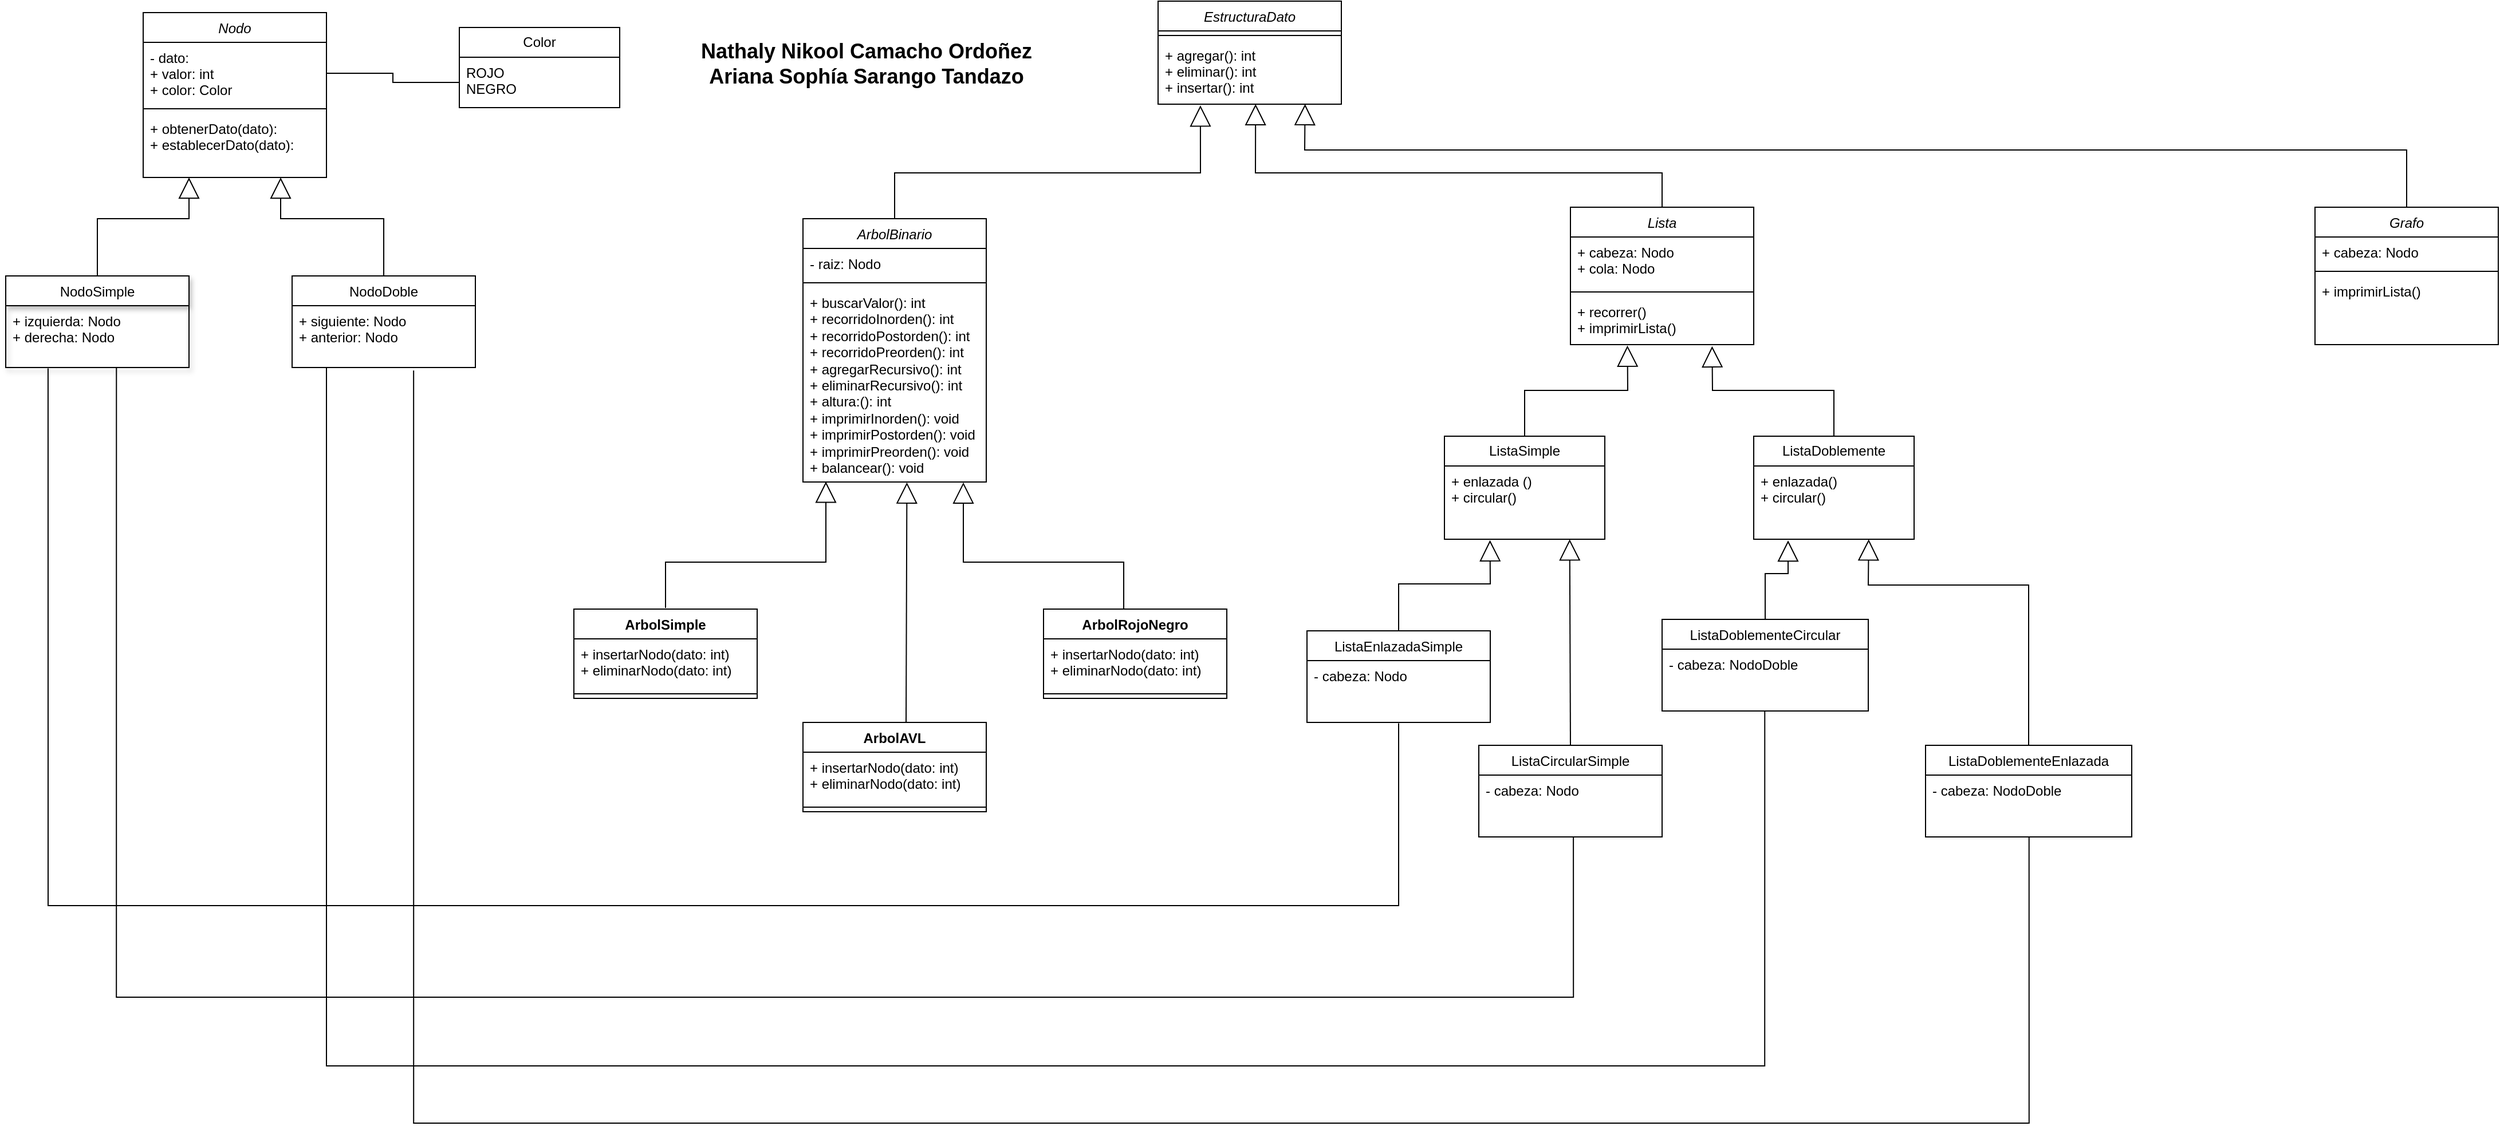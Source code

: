 <mxfile version="24.5.4" type="github">
  <diagram id="C5RBs43oDa-KdzZeNtuy" name="Page-1">
    <mxGraphModel dx="623" dy="361" grid="1" gridSize="10" guides="1" tooltips="1" connect="1" arrows="1" fold="1" page="1" pageScale="1" pageWidth="827" pageHeight="1169" math="0" shadow="0">
      <root>
        <mxCell id="WIyWlLk6GJQsqaUBKTNV-0" />
        <mxCell id="WIyWlLk6GJQsqaUBKTNV-1" parent="WIyWlLk6GJQsqaUBKTNV-0" />
        <mxCell id="zkfFHV4jXpPFQw0GAbJ--0" value="EstructuraDato" style="swimlane;fontStyle=2;align=center;verticalAlign=top;childLayout=stackLayout;horizontal=1;startSize=26;horizontalStack=0;resizeParent=1;resizeLast=0;collapsible=1;marginBottom=0;rounded=0;shadow=0;strokeWidth=1;" parent="WIyWlLk6GJQsqaUBKTNV-1" vertex="1">
          <mxGeometry x="1010" y="10" width="160" height="90" as="geometry">
            <mxRectangle x="230" y="140" width="160" height="26" as="alternateBounds" />
          </mxGeometry>
        </mxCell>
        <mxCell id="DncJ9CUcUolEmfU4vxdp-8" value="" style="line;strokeWidth=1;fillColor=none;align=left;verticalAlign=middle;spacingTop=-1;spacingLeft=3;spacingRight=3;rotatable=0;labelPosition=right;points=[];portConstraint=eastwest;strokeColor=inherit;" parent="zkfFHV4jXpPFQw0GAbJ--0" vertex="1">
          <mxGeometry y="26" width="160" height="8" as="geometry" />
        </mxCell>
        <mxCell id="zkfFHV4jXpPFQw0GAbJ--1" value="+ agregar(): int&#xa;+ eliminar(): int&#xa;+ insertar(): int" style="text;align=left;verticalAlign=top;spacingLeft=4;spacingRight=4;overflow=hidden;rotatable=0;points=[[0,0.5],[1,0.5]];portConstraint=eastwest;" parent="zkfFHV4jXpPFQw0GAbJ--0" vertex="1">
          <mxGeometry y="34" width="160" height="56" as="geometry" />
        </mxCell>
        <mxCell id="zkfFHV4jXpPFQw0GAbJ--6" value="NodoSimple" style="swimlane;fontStyle=0;align=center;verticalAlign=top;childLayout=stackLayout;horizontal=1;startSize=26;horizontalStack=0;resizeParent=1;resizeLast=0;collapsible=1;marginBottom=0;rounded=0;shadow=1;strokeWidth=1;" parent="WIyWlLk6GJQsqaUBKTNV-1" vertex="1">
          <mxGeometry x="4" y="250" width="160" height="80" as="geometry">
            <mxRectangle x="130" y="380" width="160" height="26" as="alternateBounds" />
          </mxGeometry>
        </mxCell>
        <mxCell id="zkfFHV4jXpPFQw0GAbJ--7" value="+ izquierda: Nodo&#xa;+ derecha: Nodo" style="text;align=left;verticalAlign=top;spacingLeft=4;spacingRight=4;overflow=hidden;rotatable=0;points=[[0,0.5],[1,0.5]];portConstraint=eastwest;" parent="zkfFHV4jXpPFQw0GAbJ--6" vertex="1">
          <mxGeometry y="26" width="160" height="54" as="geometry" />
        </mxCell>
        <mxCell id="DncJ9CUcUolEmfU4vxdp-2" value="NodoDoble" style="swimlane;fontStyle=0;align=center;verticalAlign=top;childLayout=stackLayout;horizontal=1;startSize=26;horizontalStack=0;resizeParent=1;resizeLast=0;collapsible=1;marginBottom=0;rounded=0;shadow=0;strokeWidth=1;" parent="WIyWlLk6GJQsqaUBKTNV-1" vertex="1">
          <mxGeometry x="254" y="250" width="160" height="80" as="geometry">
            <mxRectangle x="130" y="380" width="160" height="26" as="alternateBounds" />
          </mxGeometry>
        </mxCell>
        <mxCell id="DncJ9CUcUolEmfU4vxdp-3" value="+ siguiente: Nodo&#xa;+ anterior: Nodo" style="text;align=left;verticalAlign=top;spacingLeft=4;spacingRight=4;overflow=hidden;rotatable=0;points=[[0,0.5],[1,0.5]];portConstraint=eastwest;" parent="DncJ9CUcUolEmfU4vxdp-2" vertex="1">
          <mxGeometry y="26" width="160" height="54" as="geometry" />
        </mxCell>
        <mxCell id="DncJ9CUcUolEmfU4vxdp-9" value="ListaEnlazadaSimple" style="swimlane;fontStyle=0;align=center;verticalAlign=top;childLayout=stackLayout;horizontal=1;startSize=26;horizontalStack=0;resizeParent=1;resizeLast=0;collapsible=1;marginBottom=0;rounded=0;shadow=0;strokeWidth=1;" parent="WIyWlLk6GJQsqaUBKTNV-1" vertex="1">
          <mxGeometry x="1140" y="560" width="160" height="80" as="geometry">
            <mxRectangle x="130" y="380" width="160" height="26" as="alternateBounds" />
          </mxGeometry>
        </mxCell>
        <mxCell id="DncJ9CUcUolEmfU4vxdp-10" value="- cabeza: Nodo" style="text;align=left;verticalAlign=top;spacingLeft=4;spacingRight=4;overflow=hidden;rotatable=0;points=[[0,0.5],[1,0.5]];portConstraint=eastwest;" parent="DncJ9CUcUolEmfU4vxdp-9" vertex="1">
          <mxGeometry y="26" width="160" height="54" as="geometry" />
        </mxCell>
        <mxCell id="DncJ9CUcUolEmfU4vxdp-11" value="ListaDoblementeEnlazada" style="swimlane;fontStyle=0;align=center;verticalAlign=top;childLayout=stackLayout;horizontal=1;startSize=26;horizontalStack=0;resizeParent=1;resizeLast=0;collapsible=1;marginBottom=0;rounded=0;shadow=0;strokeWidth=1;" parent="WIyWlLk6GJQsqaUBKTNV-1" vertex="1">
          <mxGeometry x="1680" y="660" width="180" height="80" as="geometry">
            <mxRectangle x="130" y="380" width="160" height="26" as="alternateBounds" />
          </mxGeometry>
        </mxCell>
        <mxCell id="DncJ9CUcUolEmfU4vxdp-12" value="- cabeza: NodoDoble" style="text;align=left;verticalAlign=top;spacingLeft=4;spacingRight=4;overflow=hidden;rotatable=0;points=[[0,0.5],[1,0.5]];portConstraint=eastwest;" parent="DncJ9CUcUolEmfU4vxdp-11" vertex="1">
          <mxGeometry y="26" width="180" height="54" as="geometry" />
        </mxCell>
        <mxCell id="DncJ9CUcUolEmfU4vxdp-13" value="ListaDoblementeCircular" style="swimlane;fontStyle=0;align=center;verticalAlign=top;childLayout=stackLayout;horizontal=1;startSize=26;horizontalStack=0;resizeParent=1;resizeLast=0;collapsible=1;marginBottom=0;rounded=0;shadow=0;strokeWidth=1;" parent="WIyWlLk6GJQsqaUBKTNV-1" vertex="1">
          <mxGeometry x="1450" y="550" width="180" height="80" as="geometry">
            <mxRectangle x="130" y="380" width="160" height="26" as="alternateBounds" />
          </mxGeometry>
        </mxCell>
        <mxCell id="DncJ9CUcUolEmfU4vxdp-14" value="- cabeza: NodoDoble" style="text;align=left;verticalAlign=top;spacingLeft=4;spacingRight=4;overflow=hidden;rotatable=0;points=[[0,0.5],[1,0.5]];portConstraint=eastwest;" parent="DncJ9CUcUolEmfU4vxdp-13" vertex="1">
          <mxGeometry y="26" width="180" height="54" as="geometry" />
        </mxCell>
        <mxCell id="DncJ9CUcUolEmfU4vxdp-15" value="ListaCircularSimple" style="swimlane;fontStyle=0;align=center;verticalAlign=top;childLayout=stackLayout;horizontal=1;startSize=26;horizontalStack=0;resizeParent=1;resizeLast=0;collapsible=1;marginBottom=0;rounded=0;shadow=0;strokeWidth=1;" parent="WIyWlLk6GJQsqaUBKTNV-1" vertex="1">
          <mxGeometry x="1290" y="660" width="160" height="80" as="geometry">
            <mxRectangle x="130" y="380" width="160" height="26" as="alternateBounds" />
          </mxGeometry>
        </mxCell>
        <mxCell id="DncJ9CUcUolEmfU4vxdp-16" value="- cabeza: Nodo" style="text;align=left;verticalAlign=top;spacingLeft=4;spacingRight=4;overflow=hidden;rotatable=0;points=[[0,0.5],[1,0.5]];portConstraint=eastwest;" parent="DncJ9CUcUolEmfU4vxdp-15" vertex="1">
          <mxGeometry y="26" width="160" height="54" as="geometry" />
        </mxCell>
        <mxCell id="DncJ9CUcUolEmfU4vxdp-19" value="&lt;span style=&quot;font-weight: normal;&quot;&gt;&lt;i&gt;ArbolBinario&lt;/i&gt;&lt;/span&gt;" style="swimlane;fontStyle=1;align=center;verticalAlign=top;childLayout=stackLayout;horizontal=1;startSize=26;horizontalStack=0;resizeParent=1;resizeParentMax=0;resizeLast=0;collapsible=1;marginBottom=0;whiteSpace=wrap;html=1;" parent="WIyWlLk6GJQsqaUBKTNV-1" vertex="1">
          <mxGeometry x="700" y="200" width="160" height="230" as="geometry" />
        </mxCell>
        <mxCell id="DncJ9CUcUolEmfU4vxdp-20" value="- raiz: Nodo" style="text;strokeColor=none;fillColor=none;align=left;verticalAlign=top;spacingLeft=4;spacingRight=4;overflow=hidden;rotatable=0;points=[[0,0.5],[1,0.5]];portConstraint=eastwest;whiteSpace=wrap;html=1;" parent="DncJ9CUcUolEmfU4vxdp-19" vertex="1">
          <mxGeometry y="26" width="160" height="26" as="geometry" />
        </mxCell>
        <mxCell id="DncJ9CUcUolEmfU4vxdp-21" value="" style="line;strokeWidth=1;fillColor=none;align=left;verticalAlign=middle;spacingTop=-1;spacingLeft=3;spacingRight=3;rotatable=0;labelPosition=right;points=[];portConstraint=eastwest;strokeColor=inherit;" parent="DncJ9CUcUolEmfU4vxdp-19" vertex="1">
          <mxGeometry y="52" width="160" height="8" as="geometry" />
        </mxCell>
        <mxCell id="DncJ9CUcUolEmfU4vxdp-22" value="+ buscarValor(): int&lt;br&gt;+ recorridoInorden(): int&lt;div&gt;+ recorridoPostorden(): int&lt;br&gt;+ recorridoPreorden()&lt;span style=&quot;background-color: initial;&quot;&gt;: int&lt;/span&gt;&lt;/div&gt;&lt;div&gt;&lt;span style=&quot;text-wrap: nowrap;&quot;&gt;+ agregarRecursivo(): int&lt;/span&gt;&lt;br style=&quot;text-wrap: nowrap; padding: 0px; margin: 0px;&quot;&gt;&lt;span style=&quot;text-wrap: nowrap;&quot;&gt;+ eliminarRecursivo(): int&lt;/span&gt;&lt;/div&gt;&lt;div&gt;+ altura:(): int&lt;span style=&quot;text-wrap: nowrap;&quot;&gt;&lt;br&gt;&lt;/span&gt;&lt;/div&gt;&lt;div&gt;+ imprimirInorden()&lt;span style=&quot;background-color: initial;&quot;&gt;: void&lt;/span&gt;&lt;/div&gt;&lt;div&gt;+ imprimir&lt;span style=&quot;background-color: initial;&quot;&gt;Postorden()&lt;/span&gt;&lt;span style=&quot;background-color: initial;&quot;&gt;: void&lt;/span&gt;&lt;/div&gt;&lt;div&gt;&lt;span style=&quot;background-color: initial;&quot;&gt;+ imprimirPreorden()&lt;/span&gt;&lt;span style=&quot;background-color: initial;&quot;&gt;: void&lt;br&gt;&lt;/span&gt;&lt;/div&gt;&lt;div&gt;&lt;span style=&quot;text-wrap: nowrap;&quot;&gt;+ balancear(): void&lt;/span&gt;&lt;span style=&quot;background-color: initial;&quot;&gt;&lt;br&gt;&lt;/span&gt;&lt;/div&gt;" style="text;strokeColor=none;fillColor=none;align=left;verticalAlign=top;spacingLeft=4;spacingRight=4;overflow=hidden;rotatable=0;points=[[0,0.5],[1,0.5]];portConstraint=eastwest;whiteSpace=wrap;html=1;" parent="DncJ9CUcUolEmfU4vxdp-19" vertex="1">
          <mxGeometry y="60" width="160" height="170" as="geometry" />
        </mxCell>
        <mxCell id="DncJ9CUcUolEmfU4vxdp-24" value="" style="endArrow=block;endSize=16;endFill=0;html=1;rounded=0;exitX=0.5;exitY=0;exitDx=0;exitDy=0;entryX=0.231;entryY=1.019;entryDx=0;entryDy=0;entryPerimeter=0;" parent="WIyWlLk6GJQsqaUBKTNV-1" source="DncJ9CUcUolEmfU4vxdp-19" target="zkfFHV4jXpPFQw0GAbJ--1" edge="1">
          <mxGeometry width="160" relative="1" as="geometry">
            <mxPoint x="830" y="435" as="sourcePoint" />
            <mxPoint x="980" y="191" as="targetPoint" />
            <Array as="points">
              <mxPoint x="780" y="160" />
              <mxPoint x="1047" y="160" />
            </Array>
          </mxGeometry>
        </mxCell>
        <mxCell id="DncJ9CUcUolEmfU4vxdp-35" value="Nodo" style="swimlane;fontStyle=2;align=center;verticalAlign=top;childLayout=stackLayout;horizontal=1;startSize=26;horizontalStack=0;resizeParent=1;resizeLast=0;collapsible=1;marginBottom=0;rounded=0;shadow=0;strokeWidth=1;" parent="WIyWlLk6GJQsqaUBKTNV-1" vertex="1">
          <mxGeometry x="124" y="20" width="160" height="144" as="geometry">
            <mxRectangle x="230" y="140" width="160" height="26" as="alternateBounds" />
          </mxGeometry>
        </mxCell>
        <mxCell id="DncJ9CUcUolEmfU4vxdp-37" value="- dato: &#xa;+ valor: int&#xa;+ color: Color" style="text;align=left;verticalAlign=top;spacingLeft=4;spacingRight=4;overflow=hidden;rotatable=0;points=[[0,0.5],[1,0.5]];portConstraint=eastwest;" parent="DncJ9CUcUolEmfU4vxdp-35" vertex="1">
          <mxGeometry y="26" width="160" height="54" as="geometry" />
        </mxCell>
        <mxCell id="DncJ9CUcUolEmfU4vxdp-43" value="" style="line;strokeWidth=1;fillColor=none;align=left;verticalAlign=middle;spacingTop=-1;spacingLeft=3;spacingRight=3;rotatable=0;labelPosition=right;points=[];portConstraint=eastwest;strokeColor=inherit;" parent="DncJ9CUcUolEmfU4vxdp-35" vertex="1">
          <mxGeometry y="80" width="160" height="8" as="geometry" />
        </mxCell>
        <mxCell id="DncJ9CUcUolEmfU4vxdp-42" value="+ obtenerDato(dato):&#xa;+ establecerDato(dato):" style="text;align=left;verticalAlign=top;spacingLeft=4;spacingRight=4;overflow=hidden;rotatable=0;points=[[0,0.5],[1,0.5]];portConstraint=eastwest;" parent="DncJ9CUcUolEmfU4vxdp-35" vertex="1">
          <mxGeometry y="88" width="160" height="56" as="geometry" />
        </mxCell>
        <mxCell id="DncJ9CUcUolEmfU4vxdp-44" value="" style="endArrow=block;endSize=16;endFill=0;html=1;rounded=0;entryX=0.25;entryY=1;entryDx=0;entryDy=0;exitX=0.5;exitY=0;exitDx=0;exitDy=0;" parent="WIyWlLk6GJQsqaUBKTNV-1" source="zkfFHV4jXpPFQw0GAbJ--6" target="DncJ9CUcUolEmfU4vxdp-35" edge="1">
          <mxGeometry width="160" relative="1" as="geometry">
            <mxPoint x="234" y="210" as="sourcePoint" />
            <mxPoint x="394" y="210" as="targetPoint" />
            <Array as="points">
              <mxPoint x="84" y="200" />
              <mxPoint x="164" y="200" />
            </Array>
          </mxGeometry>
        </mxCell>
        <mxCell id="DncJ9CUcUolEmfU4vxdp-45" value="" style="endArrow=block;endSize=16;endFill=0;html=1;rounded=0;entryX=0.75;entryY=1;entryDx=0;entryDy=0;exitX=0.5;exitY=0;exitDx=0;exitDy=0;" parent="WIyWlLk6GJQsqaUBKTNV-1" source="DncJ9CUcUolEmfU4vxdp-2" target="DncJ9CUcUolEmfU4vxdp-35" edge="1">
          <mxGeometry width="160" relative="1" as="geometry">
            <mxPoint x="54" y="260" as="sourcePoint" />
            <mxPoint x="187" y="160" as="targetPoint" />
            <Array as="points">
              <mxPoint x="334" y="200" />
              <mxPoint x="244" y="200" />
            </Array>
          </mxGeometry>
        </mxCell>
        <mxCell id="DncJ9CUcUolEmfU4vxdp-46" value="&lt;span style=&quot;font-weight: normal;&quot;&gt;&lt;i&gt;Lista&lt;/i&gt;&lt;/span&gt;" style="swimlane;fontStyle=1;align=center;verticalAlign=top;childLayout=stackLayout;horizontal=1;startSize=26;horizontalStack=0;resizeParent=1;resizeParentMax=0;resizeLast=0;collapsible=1;marginBottom=0;whiteSpace=wrap;html=1;" parent="WIyWlLk6GJQsqaUBKTNV-1" vertex="1">
          <mxGeometry x="1370" y="190" width="160" height="120" as="geometry" />
        </mxCell>
        <mxCell id="DncJ9CUcUolEmfU4vxdp-47" value="+ cabeza: Nodo&lt;div&gt;+ cola: Nodo&lt;/div&gt;" style="text;strokeColor=none;fillColor=none;align=left;verticalAlign=top;spacingLeft=4;spacingRight=4;overflow=hidden;rotatable=0;points=[[0,0.5],[1,0.5]];portConstraint=eastwest;whiteSpace=wrap;html=1;" parent="DncJ9CUcUolEmfU4vxdp-46" vertex="1">
          <mxGeometry y="26" width="160" height="44" as="geometry" />
        </mxCell>
        <mxCell id="DncJ9CUcUolEmfU4vxdp-48" value="" style="line;strokeWidth=1;fillColor=none;align=left;verticalAlign=middle;spacingTop=-1;spacingLeft=3;spacingRight=3;rotatable=0;labelPosition=right;points=[];portConstraint=eastwest;strokeColor=inherit;" parent="DncJ9CUcUolEmfU4vxdp-46" vertex="1">
          <mxGeometry y="70" width="160" height="8" as="geometry" />
        </mxCell>
        <mxCell id="DncJ9CUcUolEmfU4vxdp-49" value="&lt;div&gt;+ recorrer()&lt;/div&gt;+ imprimirLista()&lt;div&gt;&lt;br&gt;&lt;/div&gt;" style="text;strokeColor=none;fillColor=none;align=left;verticalAlign=top;spacingLeft=4;spacingRight=4;overflow=hidden;rotatable=0;points=[[0,0.5],[1,0.5]];portConstraint=eastwest;whiteSpace=wrap;html=1;" parent="DncJ9CUcUolEmfU4vxdp-46" vertex="1">
          <mxGeometry y="78" width="160" height="42" as="geometry" />
        </mxCell>
        <mxCell id="DncJ9CUcUolEmfU4vxdp-50" value="" style="endArrow=block;endSize=16;endFill=0;html=1;rounded=0;exitX=0.5;exitY=0;exitDx=0;exitDy=0;entryX=0.532;entryY=0.998;entryDx=0;entryDy=0;entryPerimeter=0;" parent="WIyWlLk6GJQsqaUBKTNV-1" source="DncJ9CUcUolEmfU4vxdp-46" target="zkfFHV4jXpPFQw0GAbJ--1" edge="1">
          <mxGeometry width="160" relative="1" as="geometry">
            <mxPoint x="870" y="290" as="sourcePoint" />
            <mxPoint x="947" y="201" as="targetPoint" />
            <Array as="points">
              <mxPoint x="1450" y="160" />
              <mxPoint x="1095" y="160" />
            </Array>
          </mxGeometry>
        </mxCell>
        <mxCell id="DncJ9CUcUolEmfU4vxdp-64" value="" style="endArrow=block;endSize=16;endFill=0;html=1;rounded=0;exitX=0.5;exitY=0;exitDx=0;exitDy=0;entryX=0.125;entryY=0.998;entryDx=0;entryDy=0;entryPerimeter=0;" parent="WIyWlLk6GJQsqaUBKTNV-1" target="DncJ9CUcUolEmfU4vxdp-22" edge="1">
          <mxGeometry width="160" relative="1" as="geometry">
            <mxPoint x="580" y="540" as="sourcePoint" />
            <mxPoint x="720" y="440" as="targetPoint" />
            <Array as="points">
              <mxPoint x="580" y="500" />
              <mxPoint x="720" y="500" />
            </Array>
          </mxGeometry>
        </mxCell>
        <mxCell id="DncJ9CUcUolEmfU4vxdp-66" value="" style="endArrow=block;endSize=16;endFill=0;html=1;rounded=0;exitX=0.5;exitY=0;exitDx=0;exitDy=0;entryX=0.567;entryY=1.002;entryDx=0;entryDy=0;entryPerimeter=0;" parent="WIyWlLk6GJQsqaUBKTNV-1" target="DncJ9CUcUolEmfU4vxdp-22" edge="1">
          <mxGeometry width="160" relative="1" as="geometry">
            <mxPoint x="790" y="640" as="sourcePoint" />
            <mxPoint x="790" y="450" as="targetPoint" />
            <Array as="points" />
          </mxGeometry>
        </mxCell>
        <mxCell id="DncJ9CUcUolEmfU4vxdp-67" value="" style="endArrow=block;endSize=16;endFill=0;html=1;rounded=0;exitX=0.5;exitY=0;exitDx=0;exitDy=0;entryX=0.875;entryY=1.002;entryDx=0;entryDy=0;entryPerimeter=0;" parent="WIyWlLk6GJQsqaUBKTNV-1" target="DncJ9CUcUolEmfU4vxdp-22" edge="1">
          <mxGeometry width="160" relative="1" as="geometry">
            <mxPoint x="980.0" y="545" as="sourcePoint" />
            <mxPoint x="840" y="440" as="targetPoint" />
            <Array as="points">
              <mxPoint x="980" y="500" />
              <mxPoint x="840" y="500" />
            </Array>
          </mxGeometry>
        </mxCell>
        <mxCell id="DncJ9CUcUolEmfU4vxdp-75" value="Color" style="swimlane;fontStyle=0;childLayout=stackLayout;horizontal=1;startSize=26;fillColor=none;horizontalStack=0;resizeParent=1;resizeParentMax=0;resizeLast=0;collapsible=1;marginBottom=0;whiteSpace=wrap;html=1;" parent="WIyWlLk6GJQsqaUBKTNV-1" vertex="1">
          <mxGeometry x="400" y="33" width="140" height="70" as="geometry" />
        </mxCell>
        <mxCell id="DncJ9CUcUolEmfU4vxdp-76" value="ROJO&lt;div&gt;NEGRO&lt;/div&gt;" style="text;strokeColor=none;fillColor=none;align=left;verticalAlign=top;spacingLeft=4;spacingRight=4;overflow=hidden;rotatable=0;points=[[0,0.5],[1,0.5]];portConstraint=eastwest;whiteSpace=wrap;html=1;" parent="DncJ9CUcUolEmfU4vxdp-75" vertex="1">
          <mxGeometry y="26" width="140" height="44" as="geometry" />
        </mxCell>
        <mxCell id="ir2BoSaiO2hxF5gIal0P-0" value="&lt;div&gt;ListaSimple&lt;/div&gt;" style="swimlane;fontStyle=0;childLayout=stackLayout;horizontal=1;startSize=26;fillColor=none;horizontalStack=0;resizeParent=1;resizeParentMax=0;resizeLast=0;collapsible=1;marginBottom=0;whiteSpace=wrap;html=1;" parent="WIyWlLk6GJQsqaUBKTNV-1" vertex="1">
          <mxGeometry x="1260" y="390" width="140" height="90" as="geometry" />
        </mxCell>
        <mxCell id="ir2BoSaiO2hxF5gIal0P-1" value="&lt;div&gt;&lt;font style=&quot;vertical-align: inherit;&quot;&gt;&lt;font style=&quot;vertical-align: inherit;&quot;&gt;+ enlazada ()&lt;/font&gt;&lt;/font&gt;&lt;/div&gt;&lt;div&gt;&lt;font style=&quot;vertical-align: inherit;&quot;&gt;&lt;font style=&quot;vertical-align: inherit;&quot;&gt;+ circular()&lt;/font&gt;&lt;/font&gt;&lt;br&gt;&lt;/div&gt;" style="text;strokeColor=none;fillColor=none;align=left;verticalAlign=top;spacingLeft=4;spacingRight=4;overflow=hidden;rotatable=0;points=[[0,0.5],[1,0.5]];portConstraint=eastwest;whiteSpace=wrap;html=1;" parent="ir2BoSaiO2hxF5gIal0P-0" vertex="1">
          <mxGeometry y="26" width="140" height="64" as="geometry" />
        </mxCell>
        <mxCell id="ir2BoSaiO2hxF5gIal0P-8" value="ListaDoblemente" style="swimlane;fontStyle=0;childLayout=stackLayout;horizontal=1;startSize=26;fillColor=none;horizontalStack=0;resizeParent=1;resizeParentMax=0;resizeLast=0;collapsible=1;marginBottom=0;whiteSpace=wrap;html=1;" parent="WIyWlLk6GJQsqaUBKTNV-1" vertex="1">
          <mxGeometry x="1530" y="390" width="140" height="90" as="geometry" />
        </mxCell>
        <mxCell id="ir2BoSaiO2hxF5gIal0P-10" value="&lt;div&gt;+ enlazada() &lt;br&gt;&lt;/div&gt;&lt;div&gt;+ circular()&lt;br&gt;&lt;/div&gt;" style="text;strokeColor=none;fillColor=none;align=left;verticalAlign=top;spacingLeft=4;spacingRight=4;overflow=hidden;rotatable=0;points=[[0,0.5],[1,0.5]];portConstraint=eastwest;whiteSpace=wrap;html=1;" parent="ir2BoSaiO2hxF5gIal0P-8" vertex="1">
          <mxGeometry y="26" width="140" height="64" as="geometry" />
        </mxCell>
        <mxCell id="ir2BoSaiO2hxF5gIal0P-45" value="" style="endArrow=block;endSize=16;endFill=0;html=1;rounded=0;exitX=0.5;exitY=0;exitDx=0;exitDy=0;entryX=0.311;entryY=1.019;entryDx=0;entryDy=0;entryPerimeter=0;" parent="WIyWlLk6GJQsqaUBKTNV-1" source="ir2BoSaiO2hxF5gIal0P-0" target="DncJ9CUcUolEmfU4vxdp-49" edge="1">
          <mxGeometry width="160" relative="1" as="geometry">
            <mxPoint x="1840.0" y="318.342" as="sourcePoint" />
            <mxPoint x="1543.72" y="291.65" as="targetPoint" />
            <Array as="points">
              <mxPoint x="1330" y="350" />
              <mxPoint x="1420" y="350" />
            </Array>
          </mxGeometry>
        </mxCell>
        <mxCell id="ir2BoSaiO2hxF5gIal0P-46" value="" style="endArrow=block;endSize=16;endFill=0;html=1;rounded=0;exitX=0.5;exitY=0;exitDx=0;exitDy=0;entryX=0.773;entryY=1.033;entryDx=0;entryDy=0;entryPerimeter=0;" parent="WIyWlLk6GJQsqaUBKTNV-1" source="ir2BoSaiO2hxF5gIal0P-8" target="DncJ9CUcUolEmfU4vxdp-49" edge="1">
          <mxGeometry width="160" relative="1" as="geometry">
            <mxPoint x="1846" y="337" as="sourcePoint" />
            <mxPoint x="1560" y="190" as="targetPoint" />
            <Array as="points">
              <mxPoint x="1600" y="350" />
              <mxPoint x="1494" y="350" />
            </Array>
          </mxGeometry>
        </mxCell>
        <mxCell id="ir2BoSaiO2hxF5gIal0P-53" value="ArbolSimple" style="swimlane;fontStyle=1;align=center;verticalAlign=top;childLayout=stackLayout;horizontal=1;startSize=26;horizontalStack=0;resizeParent=1;resizeParentMax=0;resizeLast=0;collapsible=1;marginBottom=0;whiteSpace=wrap;html=1;" parent="WIyWlLk6GJQsqaUBKTNV-1" vertex="1">
          <mxGeometry x="500" y="541" width="160" height="78" as="geometry" />
        </mxCell>
        <mxCell id="ir2BoSaiO2hxF5gIal0P-54" value="&lt;div&gt;+ insertarNodo(dato: int)&lt;/div&gt;&lt;div&gt;+ eliminarNodo(dato: int)&lt;br&gt;&lt;/div&gt;" style="text;strokeColor=none;fillColor=none;align=left;verticalAlign=top;spacingLeft=4;spacingRight=4;overflow=hidden;rotatable=0;points=[[0,0.5],[1,0.5]];portConstraint=eastwest;whiteSpace=wrap;html=1;" parent="ir2BoSaiO2hxF5gIal0P-53" vertex="1">
          <mxGeometry y="26" width="160" height="44" as="geometry" />
        </mxCell>
        <mxCell id="ir2BoSaiO2hxF5gIal0P-55" value="" style="line;strokeWidth=1;fillColor=none;align=left;verticalAlign=middle;spacingTop=-1;spacingLeft=3;spacingRight=3;rotatable=0;labelPosition=right;points=[];portConstraint=eastwest;strokeColor=inherit;" parent="ir2BoSaiO2hxF5gIal0P-53" vertex="1">
          <mxGeometry y="70" width="160" height="8" as="geometry" />
        </mxCell>
        <mxCell id="ir2BoSaiO2hxF5gIal0P-57" value="ArbolAVL" style="swimlane;fontStyle=1;align=center;verticalAlign=top;childLayout=stackLayout;horizontal=1;startSize=26;horizontalStack=0;resizeParent=1;resizeParentMax=0;resizeLast=0;collapsible=1;marginBottom=0;whiteSpace=wrap;html=1;" parent="WIyWlLk6GJQsqaUBKTNV-1" vertex="1">
          <mxGeometry x="700" y="640" width="160" height="78" as="geometry" />
        </mxCell>
        <mxCell id="ir2BoSaiO2hxF5gIal0P-58" value="&lt;div&gt;+ insertarNodo(dato: int)&lt;/div&gt;&lt;div&gt;+ eliminarNodo(dato: int)&lt;br&gt;&lt;/div&gt;" style="text;strokeColor=none;fillColor=none;align=left;verticalAlign=top;spacingLeft=4;spacingRight=4;overflow=hidden;rotatable=0;points=[[0,0.5],[1,0.5]];portConstraint=eastwest;whiteSpace=wrap;html=1;" parent="ir2BoSaiO2hxF5gIal0P-57" vertex="1">
          <mxGeometry y="26" width="160" height="44" as="geometry" />
        </mxCell>
        <mxCell id="ir2BoSaiO2hxF5gIal0P-59" value="" style="line;strokeWidth=1;fillColor=none;align=left;verticalAlign=middle;spacingTop=-1;spacingLeft=3;spacingRight=3;rotatable=0;labelPosition=right;points=[];portConstraint=eastwest;strokeColor=inherit;" parent="ir2BoSaiO2hxF5gIal0P-57" vertex="1">
          <mxGeometry y="70" width="160" height="8" as="geometry" />
        </mxCell>
        <mxCell id="ir2BoSaiO2hxF5gIal0P-61" value="ArbolRojoNegro" style="swimlane;fontStyle=1;align=center;verticalAlign=top;childLayout=stackLayout;horizontal=1;startSize=26;horizontalStack=0;resizeParent=1;resizeParentMax=0;resizeLast=0;collapsible=1;marginBottom=0;whiteSpace=wrap;html=1;" parent="WIyWlLk6GJQsqaUBKTNV-1" vertex="1">
          <mxGeometry x="910" y="541" width="160" height="78" as="geometry" />
        </mxCell>
        <mxCell id="ir2BoSaiO2hxF5gIal0P-62" value="&lt;div&gt;+ insertarNodo(dato: int)&lt;/div&gt;&lt;div&gt;+ eliminarNodo(dato: int)&lt;br&gt;&lt;/div&gt;" style="text;strokeColor=none;fillColor=none;align=left;verticalAlign=top;spacingLeft=4;spacingRight=4;overflow=hidden;rotatable=0;points=[[0,0.5],[1,0.5]];portConstraint=eastwest;whiteSpace=wrap;html=1;" parent="ir2BoSaiO2hxF5gIal0P-61" vertex="1">
          <mxGeometry y="26" width="160" height="44" as="geometry" />
        </mxCell>
        <mxCell id="ir2BoSaiO2hxF5gIal0P-63" value="" style="line;strokeWidth=1;fillColor=none;align=left;verticalAlign=middle;spacingTop=-1;spacingLeft=3;spacingRight=3;rotatable=0;labelPosition=right;points=[];portConstraint=eastwest;strokeColor=inherit;" parent="ir2BoSaiO2hxF5gIal0P-61" vertex="1">
          <mxGeometry y="70" width="160" height="8" as="geometry" />
        </mxCell>
        <mxCell id="eCoS8FzOYg7DJ-z4C-Pn-1" value="" style="endArrow=block;endSize=16;endFill=0;html=1;rounded=0;exitX=0.5;exitY=0;exitDx=0;exitDy=0;entryX=0.284;entryY=1.012;entryDx=0;entryDy=0;entryPerimeter=0;" parent="WIyWlLk6GJQsqaUBKTNV-1" source="DncJ9CUcUolEmfU4vxdp-9" target="ir2BoSaiO2hxF5gIal0P-1" edge="1">
          <mxGeometry width="160" relative="1" as="geometry">
            <mxPoint x="1210" y="559" as="sourcePoint" />
            <mxPoint x="1300" y="490" as="targetPoint" />
            <Array as="points">
              <mxPoint x="1220" y="519" />
              <mxPoint x="1300" y="519" />
            </Array>
          </mxGeometry>
        </mxCell>
        <mxCell id="eCoS8FzOYg7DJ-z4C-Pn-2" value="" style="endArrow=block;endSize=16;endFill=0;html=1;rounded=0;exitX=0.5;exitY=0;exitDx=0;exitDy=0;entryX=0.781;entryY=1.001;entryDx=0;entryDy=0;entryPerimeter=0;" parent="WIyWlLk6GJQsqaUBKTNV-1" source="DncJ9CUcUolEmfU4vxdp-15" target="ir2BoSaiO2hxF5gIal0P-1" edge="1">
          <mxGeometry width="160" relative="1" as="geometry">
            <mxPoint x="1330" y="560" as="sourcePoint" />
            <mxPoint x="1370" y="490" as="targetPoint" />
            <Array as="points" />
          </mxGeometry>
        </mxCell>
        <mxCell id="eCoS8FzOYg7DJ-z4C-Pn-3" value="" style="endArrow=block;endSize=16;endFill=0;html=1;rounded=0;exitX=0.5;exitY=0;exitDx=0;exitDy=0;entryX=0.311;entryY=1.019;entryDx=0;entryDy=0;entryPerimeter=0;" parent="WIyWlLk6GJQsqaUBKTNV-1" source="DncJ9CUcUolEmfU4vxdp-13" edge="1">
          <mxGeometry width="160" relative="1" as="geometry">
            <mxPoint x="1470" y="560" as="sourcePoint" />
            <mxPoint x="1560" y="481" as="targetPoint" />
            <Array as="points">
              <mxPoint x="1540" y="510" />
              <mxPoint x="1560" y="510" />
            </Array>
          </mxGeometry>
        </mxCell>
        <mxCell id="eCoS8FzOYg7DJ-z4C-Pn-5" value="" style="endArrow=block;endSize=16;endFill=0;html=1;rounded=0;exitX=0.5;exitY=0;exitDx=0;exitDy=0;entryX=0.717;entryY=1.001;entryDx=0;entryDy=0;entryPerimeter=0;" parent="WIyWlLk6GJQsqaUBKTNV-1" source="DncJ9CUcUolEmfU4vxdp-11" target="ir2BoSaiO2hxF5gIal0P-10" edge="1">
          <mxGeometry width="160" relative="1" as="geometry">
            <mxPoint x="1550" y="540" as="sourcePoint" />
            <mxPoint x="1570" y="491" as="targetPoint" />
            <Array as="points">
              <mxPoint x="1770" y="520" />
              <mxPoint x="1630" y="520" />
            </Array>
          </mxGeometry>
        </mxCell>
        <mxCell id="eCoS8FzOYg7DJ-z4C-Pn-9" value="&lt;font style=&quot;vertical-align: inherit;&quot;&gt;&lt;font style=&quot;vertical-align: inherit;&quot;&gt;&lt;font style=&quot;vertical-align: inherit;&quot;&gt;&lt;font style=&quot;vertical-align: inherit;&quot;&gt;&lt;font style=&quot;vertical-align: inherit;&quot;&gt;&lt;font style=&quot;vertical-align: inherit; font-size: 18px;&quot;&gt;&lt;font style=&quot;vertical-align: inherit;&quot;&gt;&lt;font style=&quot;vertical-align: inherit;&quot;&gt;Nathaly Nikool Camacho Ordoñez&lt;/font&gt;&lt;/font&gt;&lt;/font&gt;&lt;/font&gt;&lt;/font&gt;&lt;/font&gt;&lt;/font&gt;&lt;/font&gt;&lt;div&gt;&lt;font style=&quot;vertical-align: inherit;&quot;&gt;&lt;font style=&quot;vertical-align: inherit;&quot;&gt;&lt;font style=&quot;vertical-align: inherit;&quot;&gt;&lt;font style=&quot;vertical-align: inherit;&quot;&gt;&lt;font style=&quot;vertical-align: inherit;&quot;&gt;&lt;font style=&quot;vertical-align: inherit;&quot;&gt;&lt;font style=&quot;vertical-align: inherit;&quot;&gt;&lt;font style=&quot;vertical-align: inherit; font-size: 18px;&quot;&gt;&lt;font style=&quot;vertical-align: inherit;&quot;&gt;&lt;font style=&quot;vertical-align: inherit;&quot;&gt;Ariana Sophía Sarango Tandazo&lt;/font&gt;&lt;/font&gt;&lt;/font&gt;&lt;/font&gt;&lt;/font&gt;&lt;/font&gt;&lt;/font&gt;&lt;/font&gt;&lt;/font&gt;&lt;/font&gt;&lt;/div&gt;" style="text;align=center;fontStyle=1;verticalAlign=middle;spacingLeft=3;spacingRight=3;strokeColor=none;rotatable=0;points=[[0,0.5],[1,0.5]];portConstraint=eastwest;html=1;" parent="WIyWlLk6GJQsqaUBKTNV-1" vertex="1">
          <mxGeometry x="620" y="10" width="270" height="110" as="geometry" />
        </mxCell>
        <mxCell id="eCoS8FzOYg7DJ-z4C-Pn-10" value="" style="endArrow=none;html=1;edgeStyle=orthogonalEdgeStyle;rounded=0;exitX=0.231;exitY=1.013;exitDx=0;exitDy=0;exitPerimeter=0;entryX=0.5;entryY=1.013;entryDx=0;entryDy=0;entryPerimeter=0;" parent="WIyWlLk6GJQsqaUBKTNV-1" source="zkfFHV4jXpPFQw0GAbJ--7" target="DncJ9CUcUolEmfU4vxdp-10" edge="1">
          <mxGeometry relative="1" as="geometry">
            <mxPoint x="40" y="400" as="sourcePoint" />
            <mxPoint x="1220" y="800" as="targetPoint" />
            <Array as="points">
              <mxPoint x="41" y="800" />
              <mxPoint x="1220" y="800" />
            </Array>
          </mxGeometry>
        </mxCell>
        <mxCell id="eCoS8FzOYg7DJ-z4C-Pn-17" value="" style="endArrow=none;html=1;edgeStyle=orthogonalEdgeStyle;rounded=0;exitX=0.604;exitY=1.001;exitDx=0;exitDy=0;exitPerimeter=0;entryX=0.516;entryY=1.006;entryDx=0;entryDy=0;entryPerimeter=0;" parent="WIyWlLk6GJQsqaUBKTNV-1" source="zkfFHV4jXpPFQw0GAbJ--7" target="DncJ9CUcUolEmfU4vxdp-16" edge="1">
          <mxGeometry relative="1" as="geometry">
            <mxPoint x="80" y="360" as="sourcePoint" />
            <mxPoint x="1300" y="820" as="targetPoint" />
            <Array as="points">
              <mxPoint x="101" y="880" />
              <mxPoint x="1373" y="880" />
            </Array>
          </mxGeometry>
        </mxCell>
        <mxCell id="eCoS8FzOYg7DJ-z4C-Pn-20" value="" style="endArrow=none;html=1;edgeStyle=orthogonalEdgeStyle;rounded=0;exitX=0.231;exitY=1.013;exitDx=0;exitDy=0;exitPerimeter=0;entryX=0.498;entryY=1.005;entryDx=0;entryDy=0;entryPerimeter=0;" parent="WIyWlLk6GJQsqaUBKTNV-1" target="DncJ9CUcUolEmfU4vxdp-14" edge="1">
          <mxGeometry relative="1" as="geometry">
            <mxPoint x="284" y="330" as="sourcePoint" />
            <mxPoint x="1463" y="640" as="targetPoint" />
            <Array as="points">
              <mxPoint x="284" y="940" />
              <mxPoint x="1540" y="940" />
            </Array>
          </mxGeometry>
        </mxCell>
        <mxCell id="eCoS8FzOYg7DJ-z4C-Pn-21" value="" style="endArrow=none;html=1;edgeStyle=orthogonalEdgeStyle;rounded=0;exitX=0.663;exitY=1.048;exitDx=0;exitDy=0;exitPerimeter=0;entryX=0.502;entryY=1.005;entryDx=0;entryDy=0;entryPerimeter=0;" parent="WIyWlLk6GJQsqaUBKTNV-1" source="DncJ9CUcUolEmfU4vxdp-3" target="DncJ9CUcUolEmfU4vxdp-12" edge="1">
          <mxGeometry relative="1" as="geometry">
            <mxPoint x="111" y="340" as="sourcePoint" />
            <mxPoint x="1383" y="750" as="targetPoint" />
            <Array as="points">
              <mxPoint x="360" y="990" />
              <mxPoint x="1770" y="990" />
            </Array>
          </mxGeometry>
        </mxCell>
        <mxCell id="eCoS8FzOYg7DJ-z4C-Pn-22" value="" style="endArrow=none;html=1;edgeStyle=orthogonalEdgeStyle;rounded=0;exitX=1;exitY=0.5;exitDx=0;exitDy=0;entryX=0;entryY=0.5;entryDx=0;entryDy=0;" parent="WIyWlLk6GJQsqaUBKTNV-1" source="DncJ9CUcUolEmfU4vxdp-37" target="DncJ9CUcUolEmfU4vxdp-76" edge="1">
          <mxGeometry relative="1" as="geometry">
            <mxPoint x="440" y="240" as="sourcePoint" />
            <mxPoint x="600" y="240" as="targetPoint" />
          </mxGeometry>
        </mxCell>
        <mxCell id="9hyr6kazBqOxSnsQjy6S-0" value="&lt;span style=&quot;font-weight: normal;&quot;&gt;&lt;i&gt;Grafo&lt;/i&gt;&lt;/span&gt;" style="swimlane;fontStyle=1;align=center;verticalAlign=top;childLayout=stackLayout;horizontal=1;startSize=26;horizontalStack=0;resizeParent=1;resizeParentMax=0;resizeLast=0;collapsible=1;marginBottom=0;whiteSpace=wrap;html=1;" vertex="1" parent="WIyWlLk6GJQsqaUBKTNV-1">
          <mxGeometry x="2020" y="190" width="160" height="120" as="geometry" />
        </mxCell>
        <mxCell id="9hyr6kazBqOxSnsQjy6S-1" value="+ cabeza: Nodo" style="text;strokeColor=none;fillColor=none;align=left;verticalAlign=top;spacingLeft=4;spacingRight=4;overflow=hidden;rotatable=0;points=[[0,0.5],[1,0.5]];portConstraint=eastwest;whiteSpace=wrap;html=1;" vertex="1" parent="9hyr6kazBqOxSnsQjy6S-0">
          <mxGeometry y="26" width="160" height="26" as="geometry" />
        </mxCell>
        <mxCell id="9hyr6kazBqOxSnsQjy6S-2" value="" style="line;strokeWidth=1;fillColor=none;align=left;verticalAlign=middle;spacingTop=-1;spacingLeft=3;spacingRight=3;rotatable=0;labelPosition=right;points=[];portConstraint=eastwest;strokeColor=inherit;" vertex="1" parent="9hyr6kazBqOxSnsQjy6S-0">
          <mxGeometry y="52" width="160" height="8" as="geometry" />
        </mxCell>
        <mxCell id="9hyr6kazBqOxSnsQjy6S-3" value="+ imprimirLista()" style="text;strokeColor=none;fillColor=none;align=left;verticalAlign=top;spacingLeft=4;spacingRight=4;overflow=hidden;rotatable=0;points=[[0,0.5],[1,0.5]];portConstraint=eastwest;whiteSpace=wrap;html=1;" vertex="1" parent="9hyr6kazBqOxSnsQjy6S-0">
          <mxGeometry y="60" width="160" height="60" as="geometry" />
        </mxCell>
        <mxCell id="9hyr6kazBqOxSnsQjy6S-4" value="" style="endArrow=block;endSize=16;endFill=0;html=1;rounded=0;exitX=0.5;exitY=0;exitDx=0;exitDy=0;entryX=0.802;entryY=0.998;entryDx=0;entryDy=0;entryPerimeter=0;" edge="1" parent="WIyWlLk6GJQsqaUBKTNV-1" source="9hyr6kazBqOxSnsQjy6S-0" target="zkfFHV4jXpPFQw0GAbJ--1">
          <mxGeometry width="160" relative="1" as="geometry">
            <mxPoint x="2050" y="160" as="sourcePoint" />
            <mxPoint x="1160" y="100" as="targetPoint" />
            <Array as="points">
              <mxPoint x="2100" y="140" />
              <mxPoint x="1138" y="140" />
            </Array>
          </mxGeometry>
        </mxCell>
      </root>
    </mxGraphModel>
  </diagram>
</mxfile>

